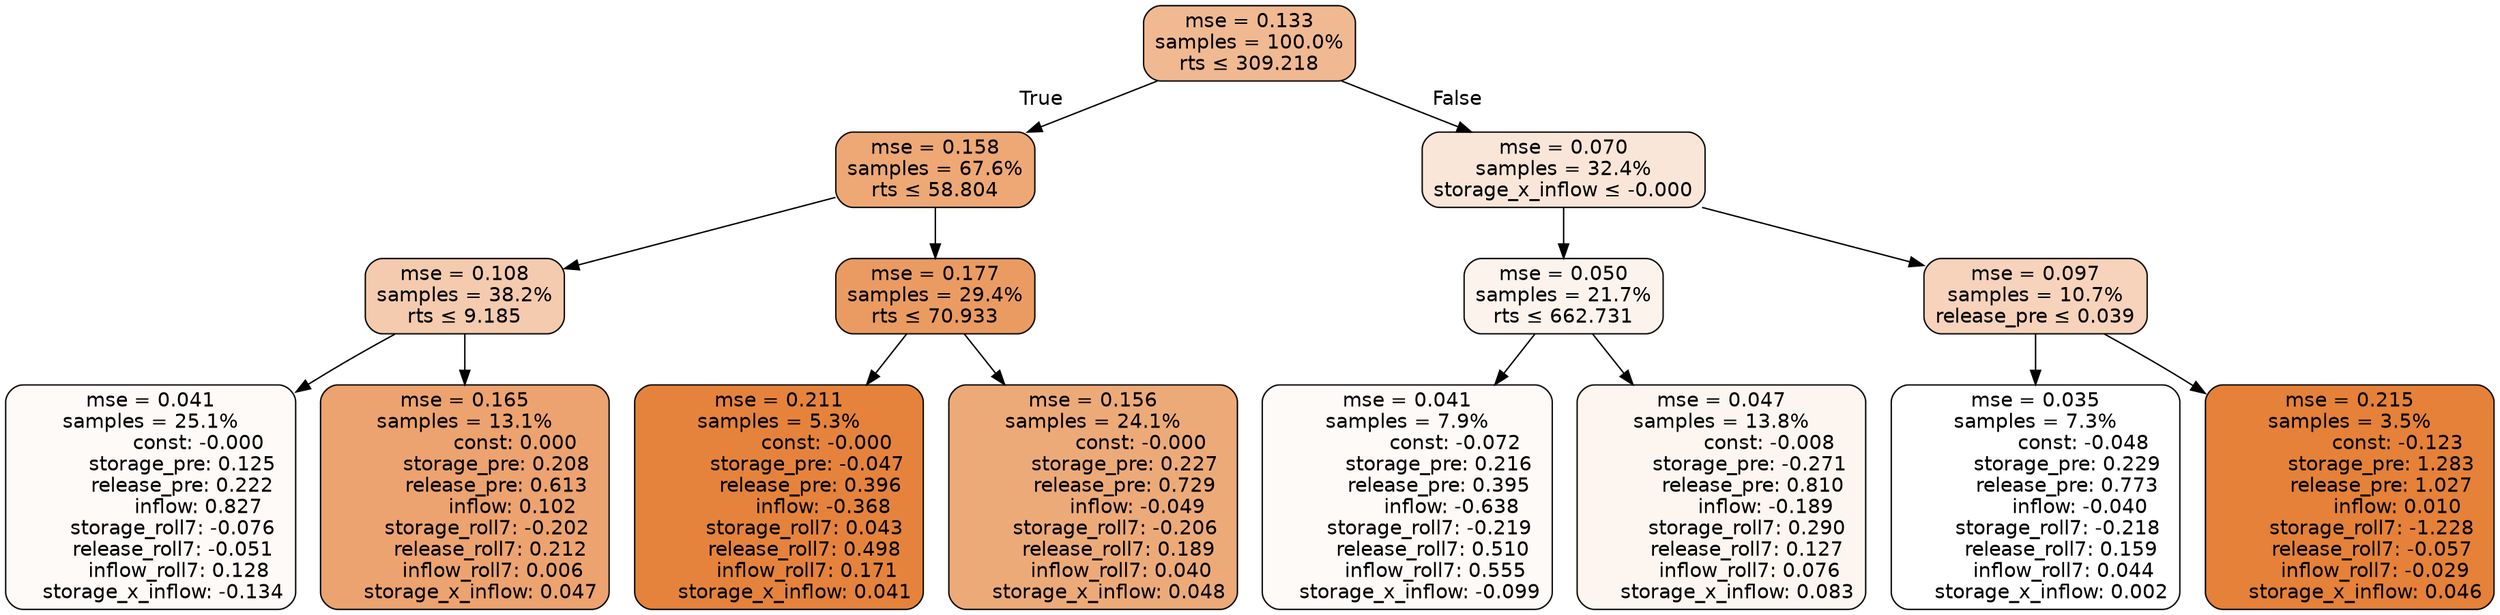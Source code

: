 digraph tree {
bgcolor="transparent"
node [shape=rectangle, style="filled, rounded", color="black", fontname=helvetica] ;
edge [fontname=helvetica] ;
	"0" [label="mse = 0.133
samples = 100.0%
rts &le; 309.218", fillcolor="#f0b992"]
	"1" [label="mse = 0.158
samples = 67.6%
rts &le; 58.804", fillcolor="#eda876"]
	"2" [label="mse = 0.108
samples = 38.2%
rts &le; 9.185", fillcolor="#f4cbae"]
	"3" [label="mse = 0.041
samples = 25.1%
               const: -0.000
          storage_pre: 0.125
          release_pre: 0.222
               inflow: 0.827
       storage_roll7: -0.076
       release_roll7: -0.051
         inflow_roll7: 0.128
    storage_x_inflow: -0.134", fillcolor="#fefaf8"]
	"4" [label="mse = 0.165
samples = 13.1%
                const: 0.000
          storage_pre: 0.208
          release_pre: 0.613
               inflow: 0.102
       storage_roll7: -0.202
        release_roll7: 0.212
         inflow_roll7: 0.006
     storage_x_inflow: 0.047", fillcolor="#eca36f"]
	"5" [label="mse = 0.177
samples = 29.4%
rts &le; 70.933", fillcolor="#ea9b62"]
	"6" [label="mse = 0.211
samples = 5.3%
               const: -0.000
         storage_pre: -0.047
          release_pre: 0.396
              inflow: -0.368
        storage_roll7: 0.043
        release_roll7: 0.498
         inflow_roll7: 0.171
     storage_x_inflow: 0.041", fillcolor="#e5833d"]
	"7" [label="mse = 0.156
samples = 24.1%
               const: -0.000
          storage_pre: 0.227
          release_pre: 0.729
              inflow: -0.049
       storage_roll7: -0.206
        release_roll7: 0.189
         inflow_roll7: 0.040
     storage_x_inflow: 0.048", fillcolor="#edaa79"]
	"8" [label="mse = 0.070
samples = 32.4%
storage_x_inflow &le; -0.000", fillcolor="#f9e6d8"]
	"9" [label="mse = 0.050
samples = 21.7%
rts &le; 662.731", fillcolor="#fcf3ed"]
	"10" [label="mse = 0.041
samples = 7.9%
               const: -0.072
          storage_pre: 0.216
          release_pre: 0.395
              inflow: -0.638
       storage_roll7: -0.219
        release_roll7: 0.510
         inflow_roll7: 0.555
    storage_x_inflow: -0.099", fillcolor="#fefaf8"]
	"11" [label="mse = 0.047
samples = 13.8%
               const: -0.008
         storage_pre: -0.271
          release_pre: 0.810
              inflow: -0.189
        storage_roll7: 0.290
        release_roll7: 0.127
         inflow_roll7: 0.076
     storage_x_inflow: 0.083", fillcolor="#fdf6f0"]
	"12" [label="mse = 0.097
samples = 10.7%
release_pre &le; 0.039", fillcolor="#f6d3ba"]
	"13" [label="mse = 0.035
samples = 7.3%
               const: -0.048
          storage_pre: 0.229
          release_pre: 0.773
              inflow: -0.040
       storage_roll7: -0.218
        release_roll7: 0.159
         inflow_roll7: 0.044
     storage_x_inflow: 0.002", fillcolor="#ffffff"]
	"14" [label="mse = 0.215
samples = 3.5%
               const: -0.123
          storage_pre: 1.283
          release_pre: 1.027
               inflow: 0.010
       storage_roll7: -1.228
       release_roll7: -0.057
        inflow_roll7: -0.029
     storage_x_inflow: 0.046", fillcolor="#e58139"]

	"0" -> "1" [labeldistance=2.5, labelangle=45, headlabel="True"]
	"1" -> "2"
	"2" -> "3"
	"2" -> "4"
	"1" -> "5"
	"5" -> "6"
	"5" -> "7"
	"0" -> "8" [labeldistance=2.5, labelangle=-45, headlabel="False"]
	"8" -> "9"
	"9" -> "10"
	"9" -> "11"
	"8" -> "12"
	"12" -> "13"
	"12" -> "14"
}